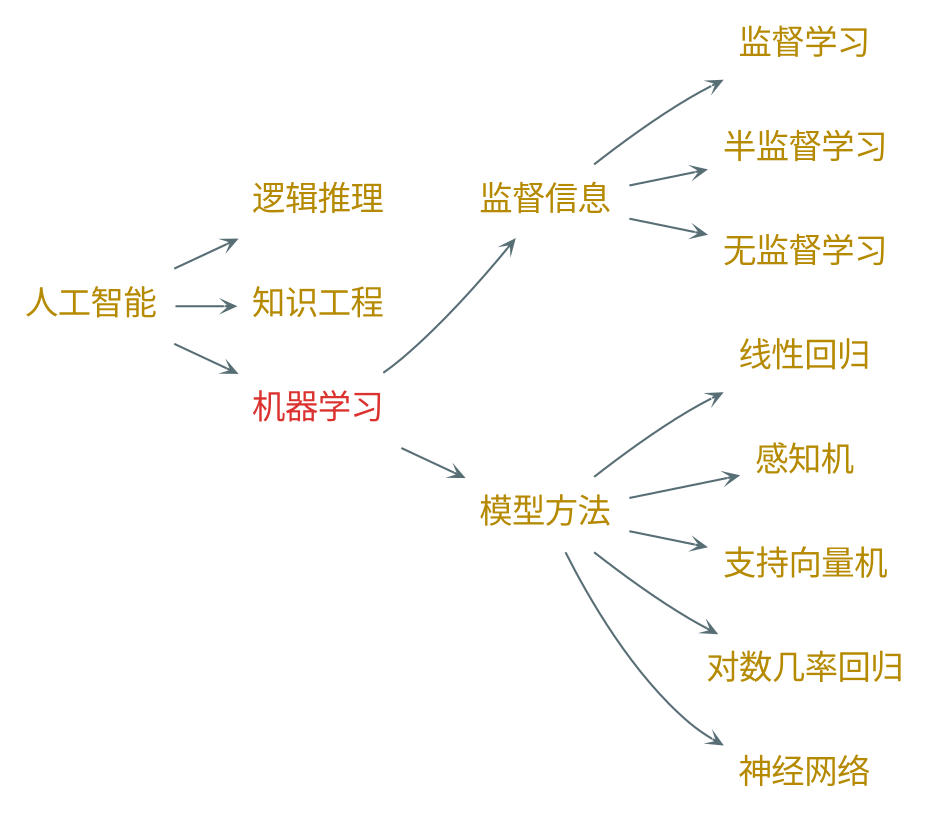 digraph g {
    graph [nodesep=0.2, ranksep=0.4]
    rankdir=LR
    node [shape=plaintext fontname="EBG,fzlz" fontcolor="#b58900" fontsize=16]
    edge [arrowhead=vee fontname="EBG,fzlz" color="#586e75" fontcolor="#268bd2" fontsize=12 arrowsize=0.5]
    bgcolor="transparent"

    人工智能 -> {逻辑推理, 知识工程}

    node [fontcolor="#dc322f"]

    人工智能 -> 机器学习

    node [fontcolor="#b58900"]

    机器学习 -> {监督信息, 模型方法}

    监督信息 -> {监督学习, 半监督学习, 无监督学习}

    模型方法 -> {线性回归, 感知机, 支持向量机, 对数几率回归, 神经网络}
}